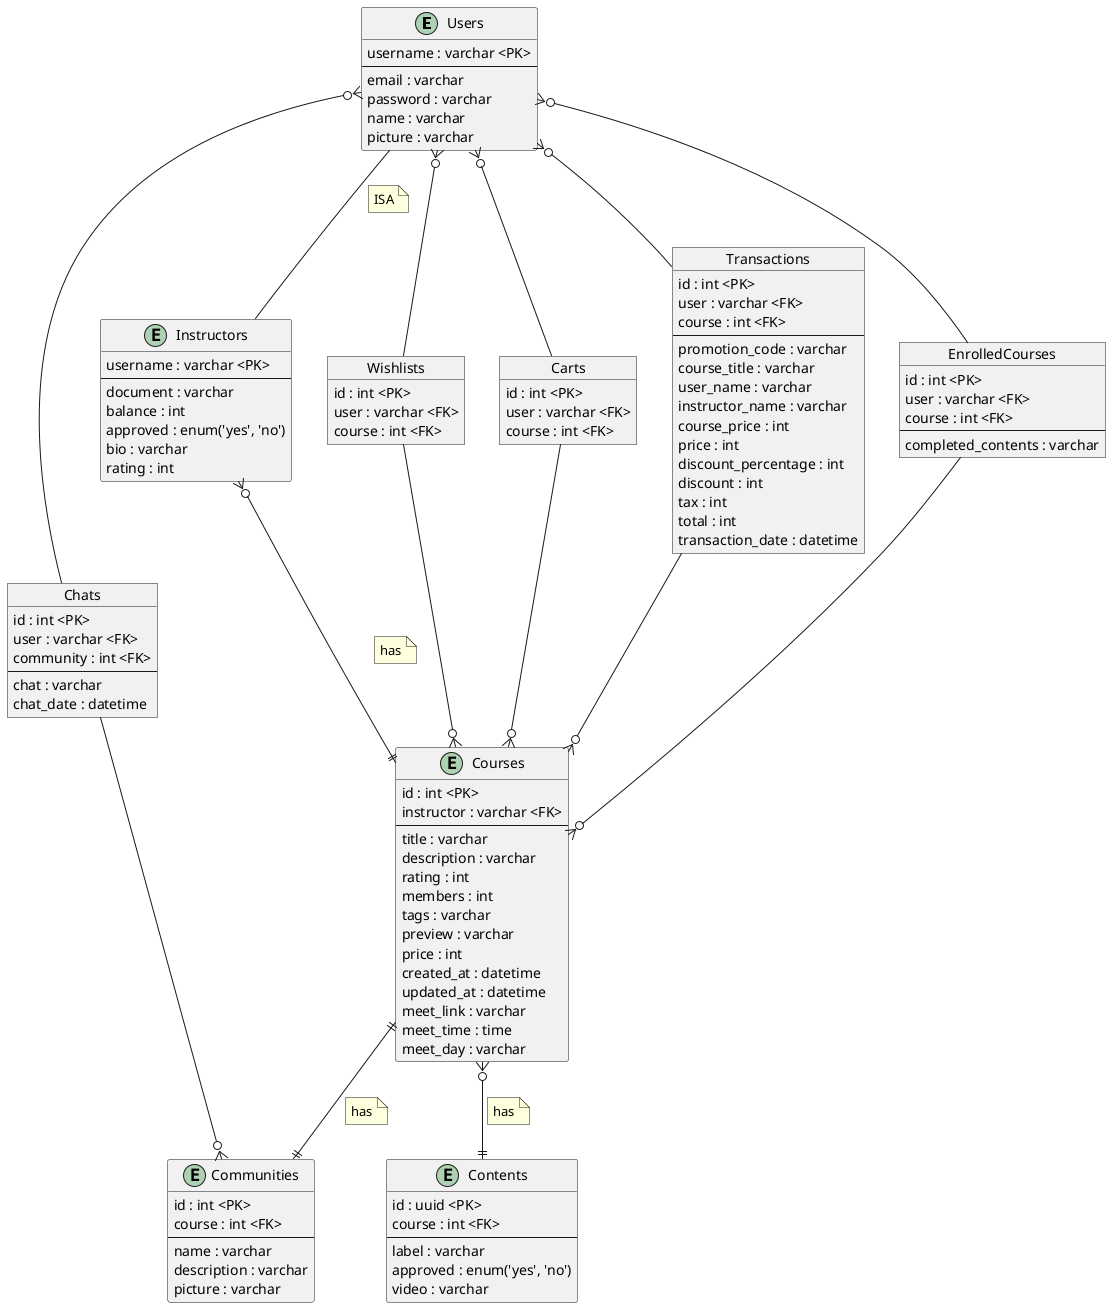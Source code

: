 @startuml LearNteach
entity Users {
    username : varchar <PK>
    --
    email : varchar
    password : varchar
    name : varchar
    picture : varchar
}

entity Communities {
    id : int <PK>
    course : int <FK>
    --
    name : varchar
    description : varchar
    picture : varchar
}

object Chats {
    id : int <PK>
    user : varchar <FK>
    community : int <FK>
    --
    chat : varchar
    chat_date : datetime
}

entity Instructors {
    username : varchar <PK>
    --
    document : varchar
    balance : int
    approved : enum('yes', 'no')
    bio : varchar
    rating : int
}

entity Courses {
    id : int <PK>
    instructor : varchar <FK>
    --
    title : varchar
    description : varchar
    rating : int
    members : int
    tags : varchar
    preview : varchar
    price : int
    created_at : datetime
    updated_at : datetime
    meet_link : varchar
    meet_time : time
    meet_day : varchar
}

object Wishlists {
    id : int <PK>
    user : varchar <FK>
    course : int <FK>
}

object Carts {
    id : int <PK>
    user : varchar <FK>
    course : int <FK>
}

object Transactions {
    id : int <PK>
    user : varchar <FK>
    course : int <FK>
    --
    promotion_code : varchar
    course_title : varchar
    user_name : varchar
    instructor_name : varchar
    course_price : int
    price : int
    discount_percentage : int
    discount : int
    tax : int
    total : int
    transaction_date : datetime
}

object EnrolledCourses {
    id : int <PK>
    user : varchar <FK>
    course : int <FK>
    --
    completed_contents : varchar
}

entity Contents {
    id : uuid <PK>
    course : int <FK>
    --
    label : varchar
    approved : enum('yes', 'no')
    video : varchar
}

Users }o-- Wishlists
Wishlists --o{ Courses

Users }o-- EnrolledCourses
EnrolledCourses --o{ Courses

Users }o-- Carts
Carts --o{ Courses

Users }o-- Transactions
Transactions --o{ Courses

Courses }o--|| Contents
note on link
    has
end note

Users -- Instructors
note on link
    ISA
end note

Instructors }o--|| Courses
note on link
    has
end note

Courses ||--|| Communities
note on link
    has
end note

Users }o-- Chats
Chats --o{ Communities

@enduml